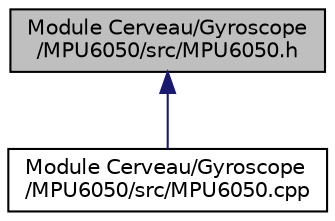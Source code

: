 digraph "Module Cerveau/Gyroscope/MPU6050/src/MPU6050.h"
{
  edge [fontname="Helvetica",fontsize="10",labelfontname="Helvetica",labelfontsize="10"];
  node [fontname="Helvetica",fontsize="10",shape=record];
  Node1 [label="Module Cerveau/Gyroscope\l/MPU6050/src/MPU6050.h",height=0.2,width=0.4,color="black", fillcolor="grey75", style="filled" fontcolor="black"];
  Node1 -> Node2 [dir="back",color="midnightblue",fontsize="10",style="solid",fontname="Helvetica"];
  Node2 [label="Module Cerveau/Gyroscope\l/MPU6050/src/MPU6050.cpp",height=0.2,width=0.4,color="black", fillcolor="white", style="filled",URL="$_gyroscope_2_m_p_u6050_2src_2_m_p_u6050_8cpp.html"];
}
